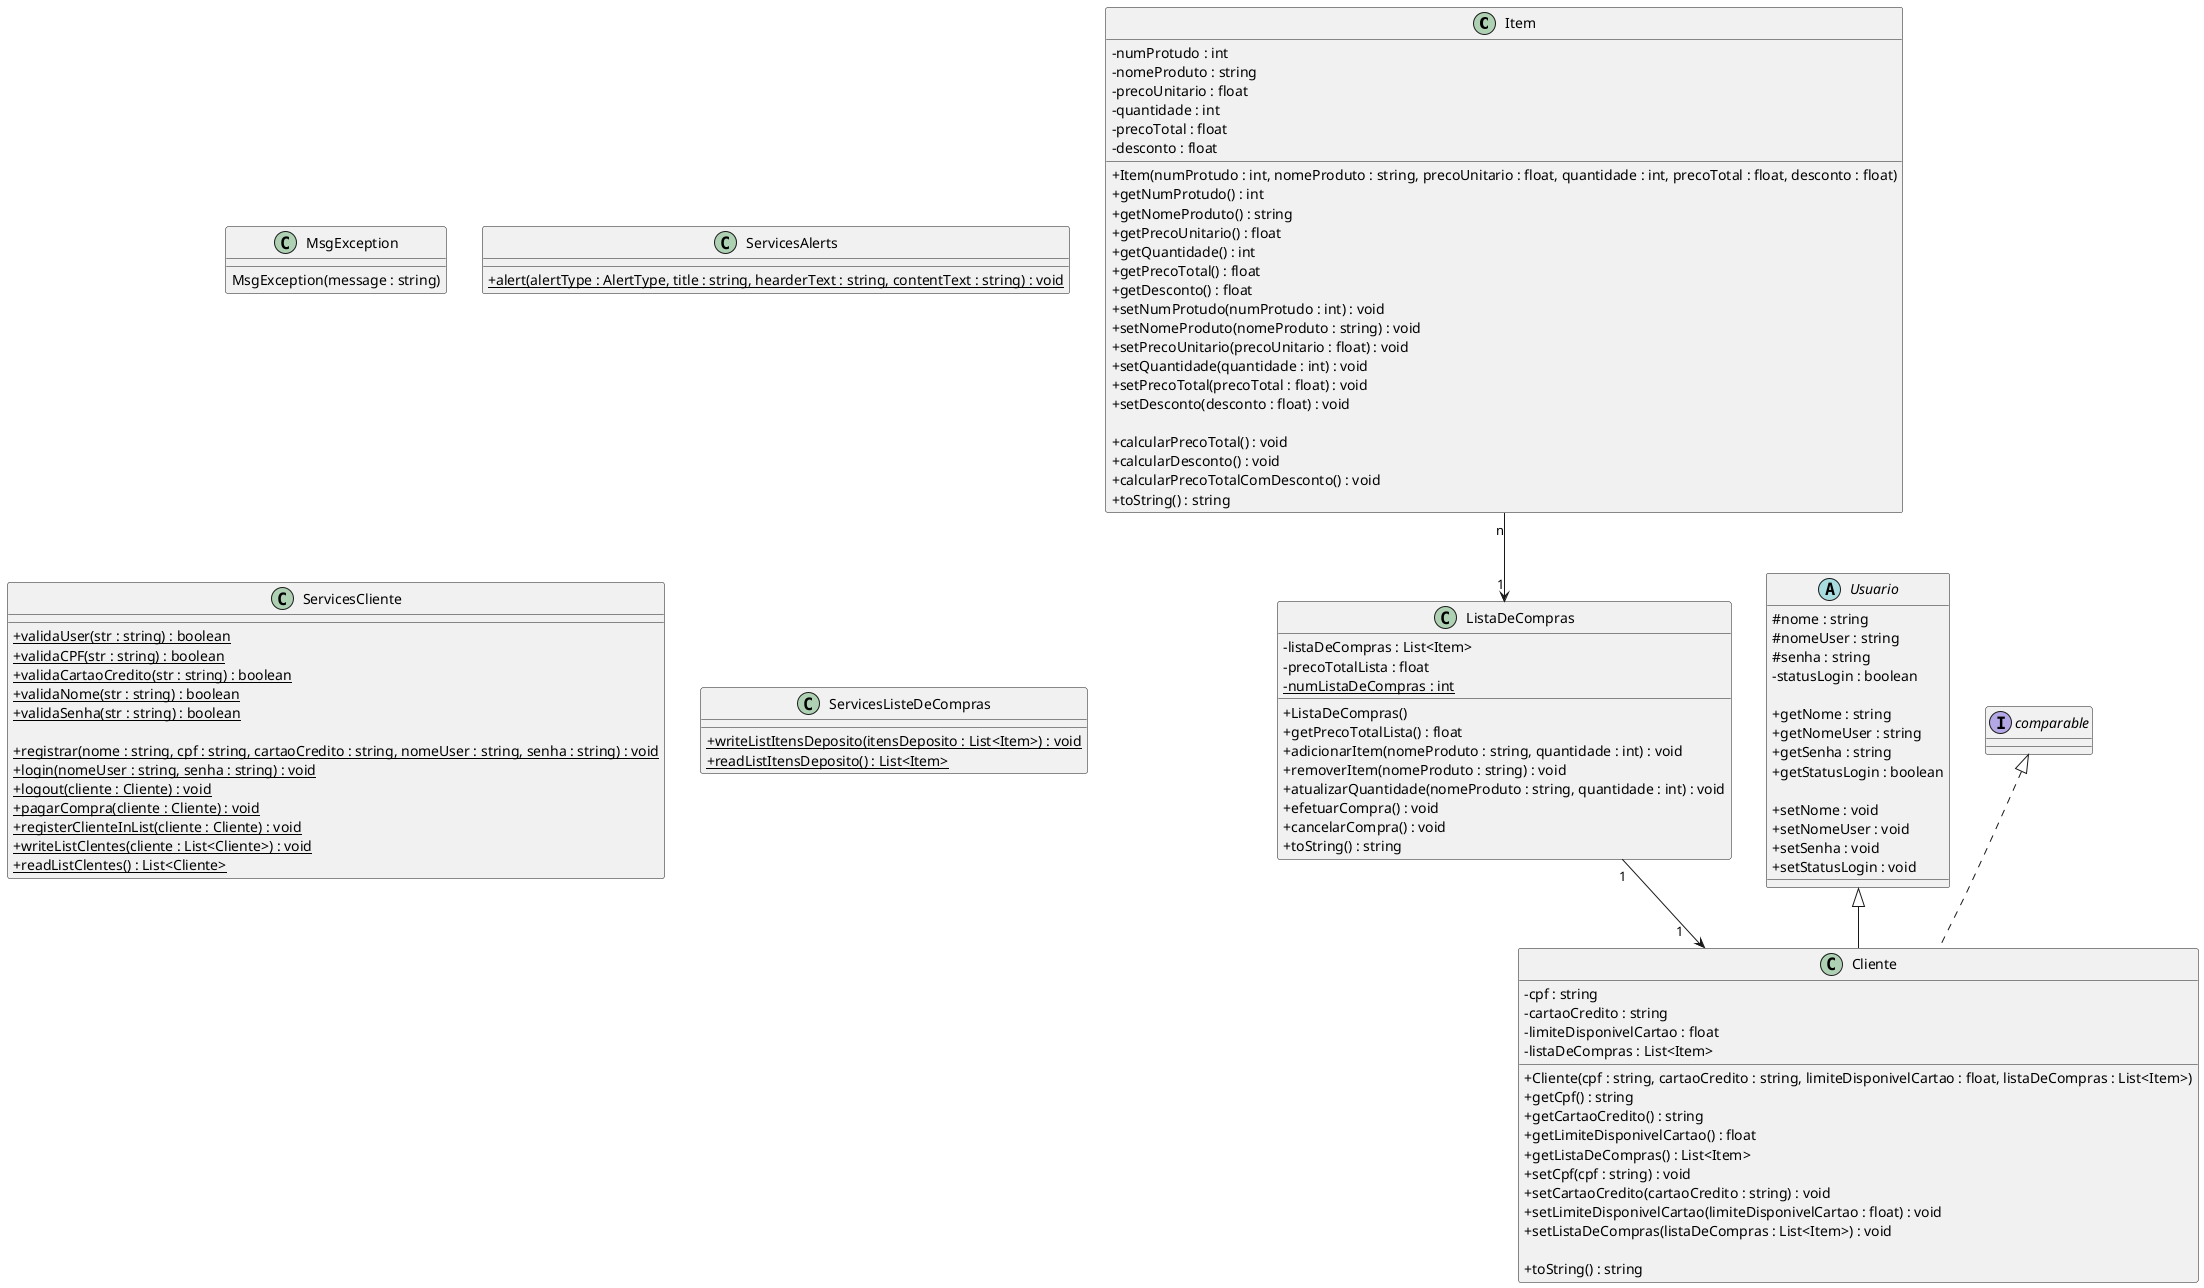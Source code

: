 @startuml diagrama
skinparam ClassAttributeIconSize 0

class Item{
  -numProtudo : int
  -nomeProduto : string
  -precoUnitario : float
  -quantidade : int
  -precoTotal : float
  -desconto : float

  +Item(numProtudo : int, nomeProduto : string, precoUnitario : float, quantidade : int, precoTotal : float, desconto : float)
  +getNumProtudo() : int
  +getNomeProduto() : string
  +getPrecoUnitario() : float
  +getQuantidade() : int
  +getPrecoTotal() : float
  +getDesconto() : float
  +setNumProtudo(numProtudo : int) : void
  +setNomeProduto(nomeProduto : string) : void
  +setPrecoUnitario(precoUnitario : float) : void
  +setQuantidade(quantidade : int) : void
  +setPrecoTotal(precoTotal : float) : void
  +setDesconto(desconto : float) : void

  +calcularPrecoTotal() : void
  +calcularDesconto() : void
  +calcularPrecoTotalComDesconto() : void
  +toString() : string
} 
Item "n" --> "1" ListaDeCompras

class Cliente extends Usuario implements comparable{
  -cpf : string
  -cartaoCredito : string
  -limiteDisponivelCartao : float
  -listaDeCompras : List<Item>

  +Cliente(cpf : string, cartaoCredito : string, limiteDisponivelCartao : float, listaDeCompras : List<Item>)
  +getCpf() : string
  +getCartaoCredito() : string
  +getLimiteDisponivelCartao() : float
  +getListaDeCompras() : List<Item>
  +setCpf(cpf : string) : void
  +setCartaoCredito(cartaoCredito : string) : void
  +setLimiteDisponivelCartao(limiteDisponivelCartao : float) : void
  +setListaDeCompras(listaDeCompras : List<Item>) : void

  +toString() : string
}


abstract class Usuario{
  #nome : string
  #nomeUser : string
  #senha : string
  -statusLogin : boolean

  +getNome : string
  +getNomeUser : string
  +getSenha : string
  +getStatusLogin : boolean

  +setNome : void
  +setNomeUser : void
  +setSenha : void
  +setStatusLogin : void
}

class ListaDeCompras{
  -listaDeCompras : List<Item>
  -precoTotalLista : float
  -{static}numListaDeCompras : int

  +ListaDeCompras()
  +getPrecoTotalLista() : float
  +adicionarItem(nomeProduto : string, quantidade : int) : void
  +removerItem(nomeProduto : string) : void
  +atualizarQuantidade(nomeProduto : string, quantidade : int) : void
  +efetuarCompra() : void
  +cancelarCompra() : void
  +toString() : string

}
ListaDeCompras "1 " --> "1    " Cliente

class MsgException{
  MsgException(message : string)
}

class ServicesAlerts{
  +{static}alert(alertType : AlertType, title : string, hearderText : string, contentText : string) : void
}

class ServicesCliente{
  +{static}validaUser(str : string) : boolean
  +{static}validaCPF(str : string) : boolean
  +{static}validaCartaoCredito(str : string) : boolean
  +{static}validaNome(str : string) : boolean
  +{static}validaSenha(str : string) : boolean

  +{static}registrar(nome : string, cpf : string, cartaoCredito : string, nomeUser : string, senha : string) : void
  +{static}login(nomeUser : string, senha : string) : void
  +{static}logout(cliente : Cliente) : void
  +{static}pagarCompra(cliente : Cliente) : void
  +{static}registerClienteInList(cliente : Cliente) : void
  +{static}writeListClentes(cliente : List<Cliente>) : void
  +{static}readListClentes() : List<Cliente>
}

class ServicesListeDeCompras{
  +{static}writeListItensDeposito(itensDeposito : List<Item>) : void
  +{static}readListItensDeposito() : List<Item>
}

@enduml